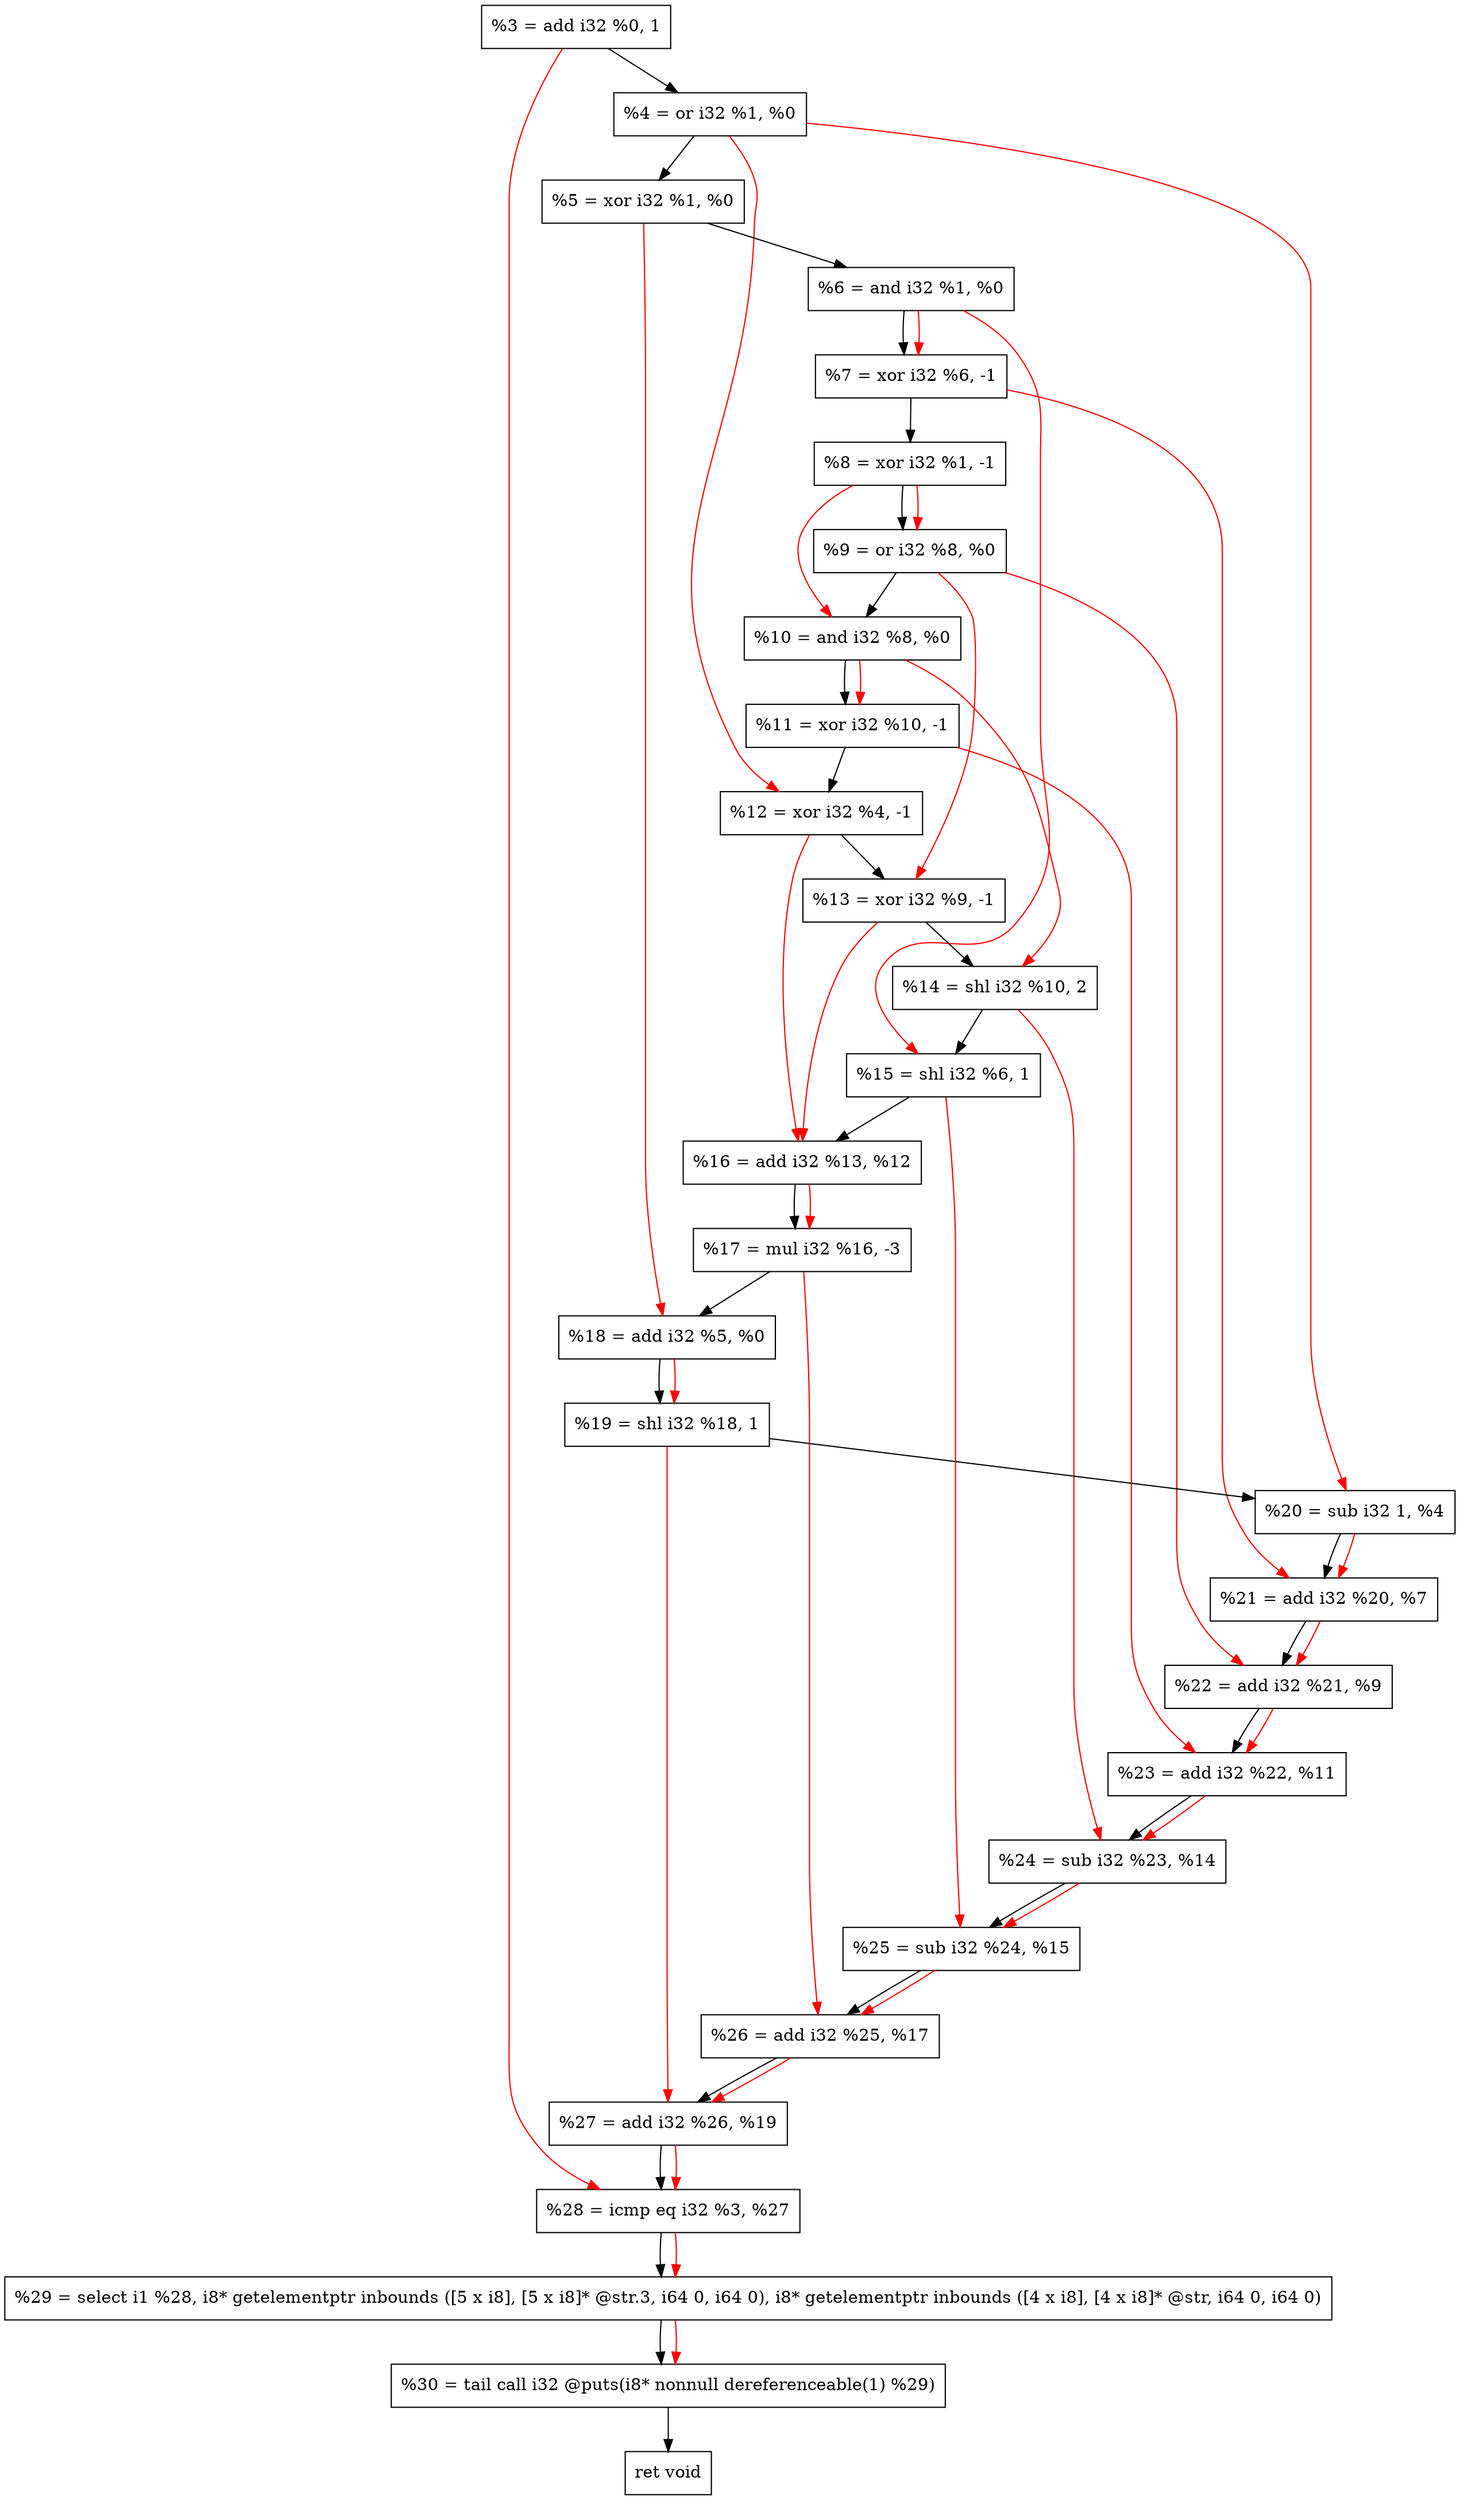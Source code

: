 digraph "DFG for'crackme' function" {
	Node0xfbabe0[shape=record, label="  %3 = add i32 %0, 1"];
	Node0xfbac50[shape=record, label="  %4 = or i32 %1, %0"];
	Node0xfbad10[shape=record, label="  %5 = xor i32 %1, %0"];
	Node0xfbad80[shape=record, label="  %6 = and i32 %1, %0"];
	Node0xfbadf0[shape=record, label="  %7 = xor i32 %6, -1"];
	Node0xfbae60[shape=record, label="  %8 = xor i32 %1, -1"];
	Node0xfbaed0[shape=record, label="  %9 = or i32 %8, %0"];
	Node0xfbaf40[shape=record, label="  %10 = and i32 %8, %0"];
	Node0xfbafb0[shape=record, label="  %11 = xor i32 %10, -1"];
	Node0xfbb020[shape=record, label="  %12 = xor i32 %4, -1"];
	Node0xfbb090[shape=record, label="  %13 = xor i32 %9, -1"];
	Node0xfbb130[shape=record, label="  %14 = shl i32 %10, 2"];
	Node0xfbb1a0[shape=record, label="  %15 = shl i32 %6, 1"];
	Node0xfbb210[shape=record, label="  %16 = add i32 %13, %12"];
	Node0xfbb2b0[shape=record, label="  %17 = mul i32 %16, -3"];
	Node0xfbb320[shape=record, label="  %18 = add i32 %5, %0"];
	Node0xfbb390[shape=record, label="  %19 = shl i32 %18, 1"];
	Node0xfbb400[shape=record, label="  %20 = sub i32 1, %4"];
	Node0xfbb470[shape=record, label="  %21 = add i32 %20, %7"];
	Node0xfbb4e0[shape=record, label="  %22 = add i32 %21, %9"];
	Node0xfbb550[shape=record, label="  %23 = add i32 %22, %11"];
	Node0xfbb5c0[shape=record, label="  %24 = sub i32 %23, %14"];
	Node0xfbb630[shape=record, label="  %25 = sub i32 %24, %15"];
	Node0xfbb6a0[shape=record, label="  %26 = add i32 %25, %17"];
	Node0xfbb710[shape=record, label="  %27 = add i32 %26, %19"];
	Node0xfbb780[shape=record, label="  %28 = icmp eq i32 %3, %27"];
	Node0xf5b268[shape=record, label="  %29 = select i1 %28, i8* getelementptr inbounds ([5 x i8], [5 x i8]* @str.3, i64 0, i64 0), i8* getelementptr inbounds ([4 x i8], [4 x i8]* @str, i64 0, i64 0)"];
	Node0xfbbc20[shape=record, label="  %30 = tail call i32 @puts(i8* nonnull dereferenceable(1) %29)"];
	Node0xfbbc70[shape=record, label="  ret void"];
	Node0xfbabe0 -> Node0xfbac50;
	Node0xfbac50 -> Node0xfbad10;
	Node0xfbad10 -> Node0xfbad80;
	Node0xfbad80 -> Node0xfbadf0;
	Node0xfbadf0 -> Node0xfbae60;
	Node0xfbae60 -> Node0xfbaed0;
	Node0xfbaed0 -> Node0xfbaf40;
	Node0xfbaf40 -> Node0xfbafb0;
	Node0xfbafb0 -> Node0xfbb020;
	Node0xfbb020 -> Node0xfbb090;
	Node0xfbb090 -> Node0xfbb130;
	Node0xfbb130 -> Node0xfbb1a0;
	Node0xfbb1a0 -> Node0xfbb210;
	Node0xfbb210 -> Node0xfbb2b0;
	Node0xfbb2b0 -> Node0xfbb320;
	Node0xfbb320 -> Node0xfbb390;
	Node0xfbb390 -> Node0xfbb400;
	Node0xfbb400 -> Node0xfbb470;
	Node0xfbb470 -> Node0xfbb4e0;
	Node0xfbb4e0 -> Node0xfbb550;
	Node0xfbb550 -> Node0xfbb5c0;
	Node0xfbb5c0 -> Node0xfbb630;
	Node0xfbb630 -> Node0xfbb6a0;
	Node0xfbb6a0 -> Node0xfbb710;
	Node0xfbb710 -> Node0xfbb780;
	Node0xfbb780 -> Node0xf5b268;
	Node0xf5b268 -> Node0xfbbc20;
	Node0xfbbc20 -> Node0xfbbc70;
edge [color=red]
	Node0xfbad80 -> Node0xfbadf0;
	Node0xfbae60 -> Node0xfbaed0;
	Node0xfbae60 -> Node0xfbaf40;
	Node0xfbaf40 -> Node0xfbafb0;
	Node0xfbac50 -> Node0xfbb020;
	Node0xfbaed0 -> Node0xfbb090;
	Node0xfbaf40 -> Node0xfbb130;
	Node0xfbad80 -> Node0xfbb1a0;
	Node0xfbb090 -> Node0xfbb210;
	Node0xfbb020 -> Node0xfbb210;
	Node0xfbb210 -> Node0xfbb2b0;
	Node0xfbad10 -> Node0xfbb320;
	Node0xfbb320 -> Node0xfbb390;
	Node0xfbac50 -> Node0xfbb400;
	Node0xfbb400 -> Node0xfbb470;
	Node0xfbadf0 -> Node0xfbb470;
	Node0xfbb470 -> Node0xfbb4e0;
	Node0xfbaed0 -> Node0xfbb4e0;
	Node0xfbb4e0 -> Node0xfbb550;
	Node0xfbafb0 -> Node0xfbb550;
	Node0xfbb550 -> Node0xfbb5c0;
	Node0xfbb130 -> Node0xfbb5c0;
	Node0xfbb5c0 -> Node0xfbb630;
	Node0xfbb1a0 -> Node0xfbb630;
	Node0xfbb630 -> Node0xfbb6a0;
	Node0xfbb2b0 -> Node0xfbb6a0;
	Node0xfbb6a0 -> Node0xfbb710;
	Node0xfbb390 -> Node0xfbb710;
	Node0xfbabe0 -> Node0xfbb780;
	Node0xfbb710 -> Node0xfbb780;
	Node0xfbb780 -> Node0xf5b268;
	Node0xf5b268 -> Node0xfbbc20;
}
